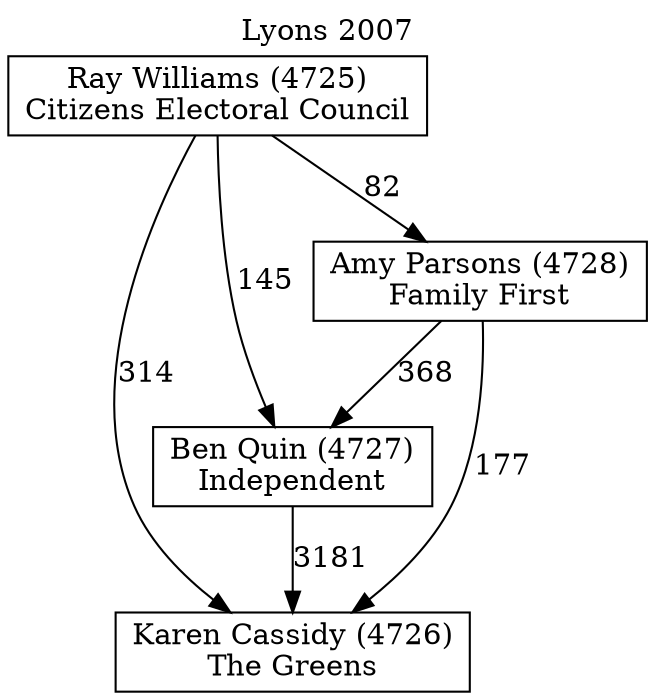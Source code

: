 // House preference flow
digraph "Karen Cassidy (4726)_Lyons_2007" {
	graph [label="Lyons 2007" labelloc=t mclimit=10]
	node [shape=box]
	"Karen Cassidy (4726)" [label="Karen Cassidy (4726)
The Greens"]
	"Ben Quin (4727)" [label="Ben Quin (4727)
Independent"]
	"Amy Parsons (4728)" [label="Amy Parsons (4728)
Family First"]
	"Ray Williams (4725)" [label="Ray Williams (4725)
Citizens Electoral Council"]
	"Karen Cassidy (4726)" [label="Karen Cassidy (4726)
The Greens"]
	"Amy Parsons (4728)" [label="Amy Parsons (4728)
Family First"]
	"Ray Williams (4725)" [label="Ray Williams (4725)
Citizens Electoral Council"]
	"Karen Cassidy (4726)" [label="Karen Cassidy (4726)
The Greens"]
	"Ray Williams (4725)" [label="Ray Williams (4725)
Citizens Electoral Council"]
	"Ray Williams (4725)" [label="Ray Williams (4725)
Citizens Electoral Council"]
	"Amy Parsons (4728)" [label="Amy Parsons (4728)
Family First"]
	"Ray Williams (4725)" [label="Ray Williams (4725)
Citizens Electoral Council"]
	"Ray Williams (4725)" [label="Ray Williams (4725)
Citizens Electoral Council"]
	"Ben Quin (4727)" [label="Ben Quin (4727)
Independent"]
	"Amy Parsons (4728)" [label="Amy Parsons (4728)
Family First"]
	"Ray Williams (4725)" [label="Ray Williams (4725)
Citizens Electoral Council"]
	"Ben Quin (4727)" [label="Ben Quin (4727)
Independent"]
	"Ray Williams (4725)" [label="Ray Williams (4725)
Citizens Electoral Council"]
	"Ray Williams (4725)" [label="Ray Williams (4725)
Citizens Electoral Council"]
	"Amy Parsons (4728)" [label="Amy Parsons (4728)
Family First"]
	"Ray Williams (4725)" [label="Ray Williams (4725)
Citizens Electoral Council"]
	"Ray Williams (4725)" [label="Ray Williams (4725)
Citizens Electoral Council"]
	"Ben Quin (4727)" -> "Karen Cassidy (4726)" [label=3181]
	"Amy Parsons (4728)" -> "Ben Quin (4727)" [label=368]
	"Ray Williams (4725)" -> "Amy Parsons (4728)" [label=82]
	"Amy Parsons (4728)" -> "Karen Cassidy (4726)" [label=177]
	"Ray Williams (4725)" -> "Karen Cassidy (4726)" [label=314]
	"Ray Williams (4725)" -> "Ben Quin (4727)" [label=145]
}
